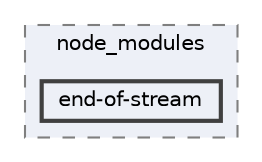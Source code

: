 digraph "C:/Users/arisc/OneDrive/Documents/GitHub/FINAL/EcoEats-Project/node_modules/end-of-stream"
{
 // LATEX_PDF_SIZE
  bgcolor="transparent";
  edge [fontname=Helvetica,fontsize=10,labelfontname=Helvetica,labelfontsize=10];
  node [fontname=Helvetica,fontsize=10,shape=box,height=0.2,width=0.4];
  compound=true
  subgraph clusterdir_5091f2b68170d33f954320199e2fed0a {
    graph [ bgcolor="#edf0f7", pencolor="grey50", label="node_modules", fontname=Helvetica,fontsize=10 style="filled,dashed", URL="dir_5091f2b68170d33f954320199e2fed0a.html",tooltip=""]
  dir_a9e70a80daeec17aa5c71603a32cbfcf [label="end-of-stream", fillcolor="#edf0f7", color="grey25", style="filled,bold", URL="dir_a9e70a80daeec17aa5c71603a32cbfcf.html",tooltip=""];
  }
}
